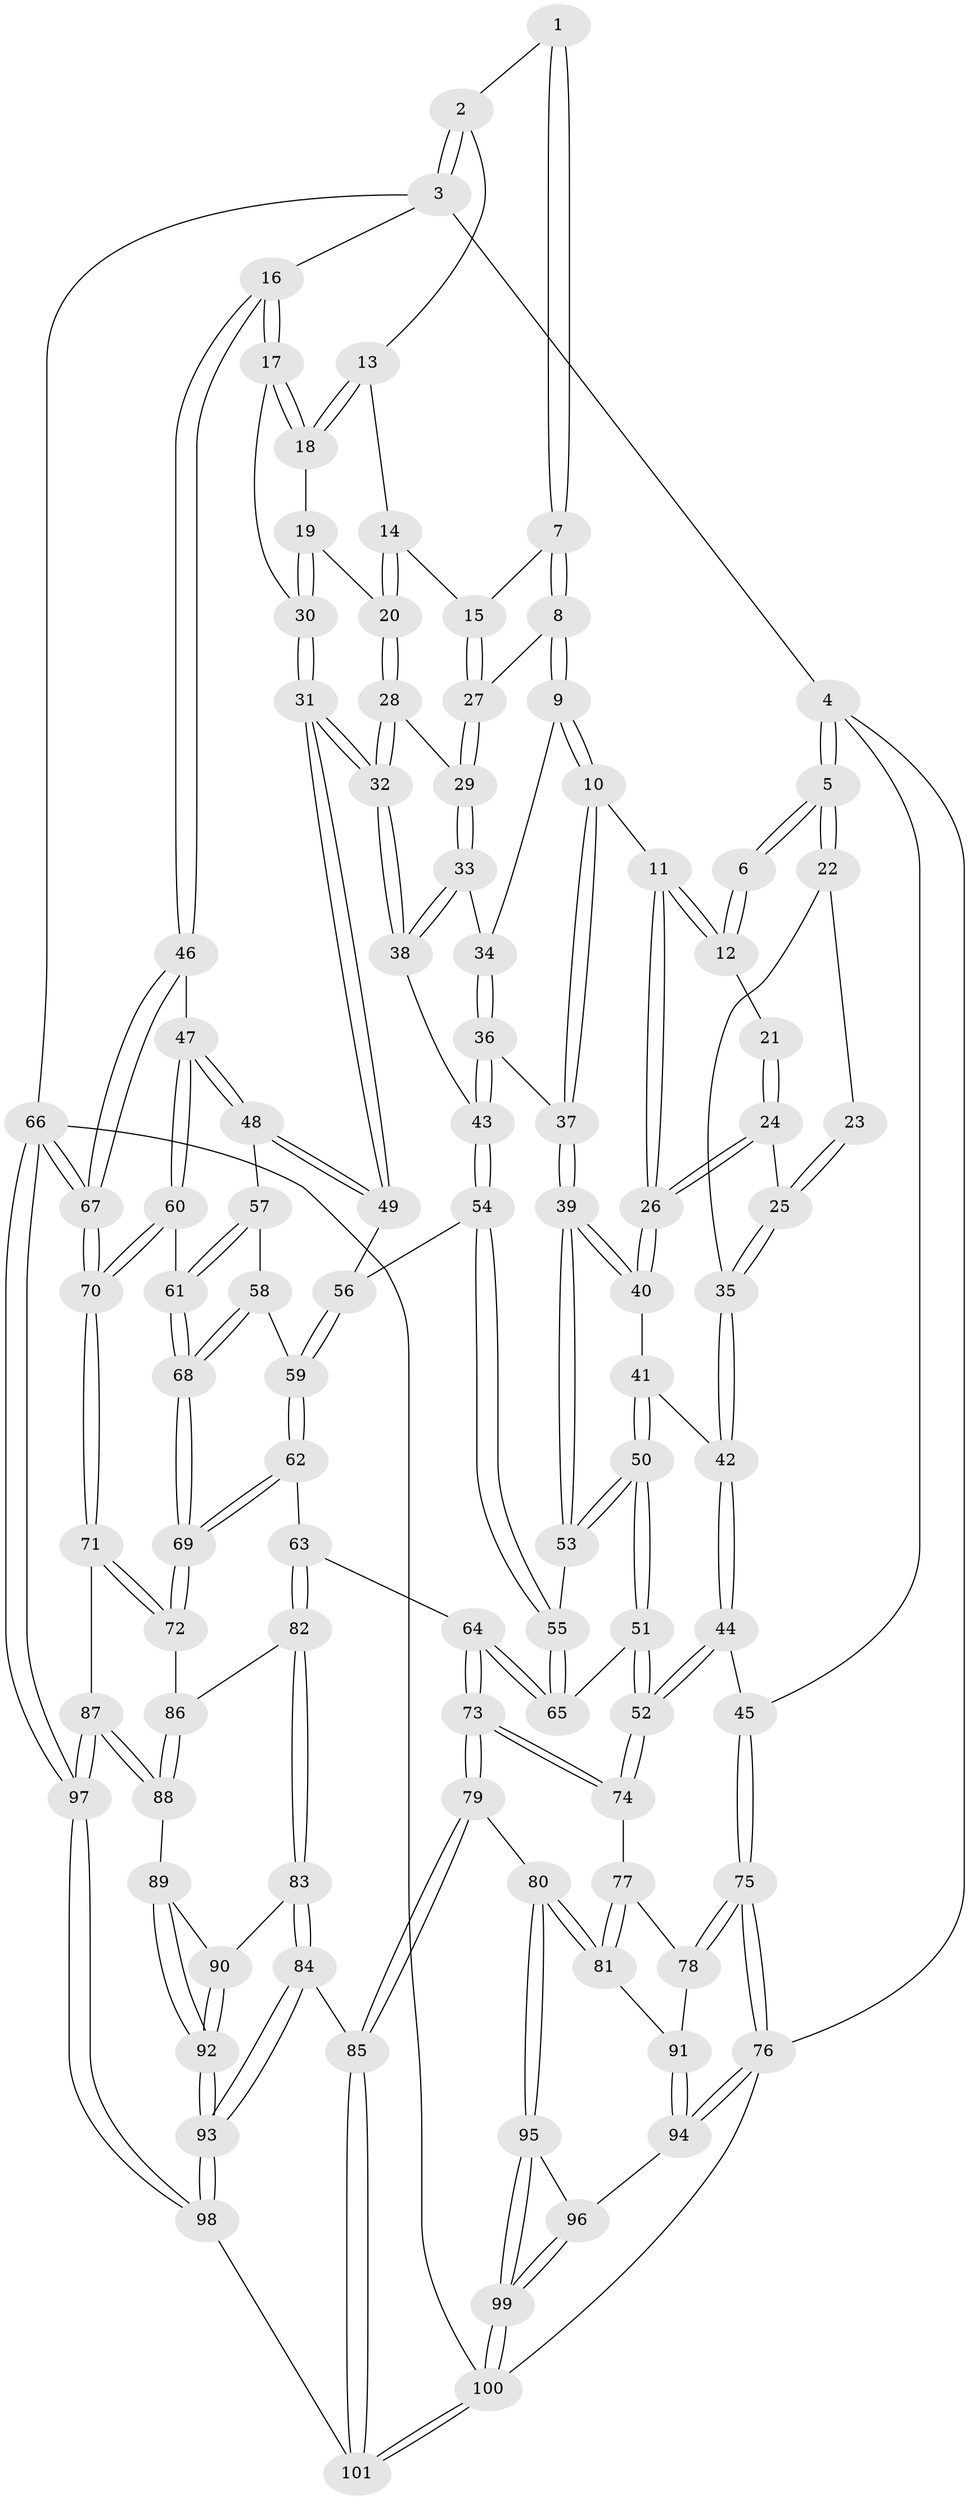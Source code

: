 // Generated by graph-tools (version 1.1) at 2025/11/02/21/25 10:11:13]
// undirected, 101 vertices, 249 edges
graph export_dot {
graph [start="1"]
  node [color=gray90,style=filled];
  1 [pos="+0.6426348265874591+0"];
  2 [pos="+0.8296775800267662+0"];
  3 [pos="+1+0"];
  4 [pos="+0+0"];
  5 [pos="+0+0"];
  6 [pos="+0.34240377966106356+0"];
  7 [pos="+0.6375825539392067+0"];
  8 [pos="+0.4330087035774544+0.1224281671775706"];
  9 [pos="+0.4206968450119277+0.13052704022784506"];
  10 [pos="+0.4099353553268332+0.13269169941771639"];
  11 [pos="+0.3837299373223975+0.11192242188679953"];
  12 [pos="+0.3552297781877936+0.0593420639420548"];
  13 [pos="+0.8143154609190111+0.0148671173750793"];
  14 [pos="+0.7787510763165123+0.07686501875174999"];
  15 [pos="+0.633590701805805+0.0729138048554555"];
  16 [pos="+1+0.14394238938806192"];
  17 [pos="+1+0.1580270764287194"];
  18 [pos="+0.8378783379276733+0.07996938504277097"];
  19 [pos="+0.8122479363295916+0.1527076553854925"];
  20 [pos="+0.7724023298382974+0.15151296494897892"];
  21 [pos="+0.2905252597237375+0.07113377812817043"];
  22 [pos="+0.03266005365593552+0.011560068450365594"];
  23 [pos="+0.26453673783251197+0.07298083513672517"];
  24 [pos="+0.22540754590284878+0.1844801074405294"];
  25 [pos="+0.20568935502153662+0.1777088782062844"];
  26 [pos="+0.24149124330916494+0.19161548794107128"];
  27 [pos="+0.6335304227644535+0.07339298673911071"];
  28 [pos="+0.7574701880335696+0.15766209360042785"];
  29 [pos="+0.6493123728089769+0.14020184092236113"];
  30 [pos="+0.876367341823292+0.18775929897970808"];
  31 [pos="+0.7841128992065772+0.3278277393976682"];
  32 [pos="+0.7794242114824655+0.3244628868241567"];
  33 [pos="+0.6439908829882535+0.15294221420455456"];
  34 [pos="+0.5456680975581879+0.19300771669804115"];
  35 [pos="+0.12539270328566599+0.16643325905547257"];
  36 [pos="+0.5266460863127406+0.2647166610722272"];
  37 [pos="+0.40009084597099337+0.28042490644695717"];
  38 [pos="+0.659074842388164+0.2866873168138249"];
  39 [pos="+0.37489807042195467+0.32431693079030277"];
  40 [pos="+0.2634042499046738+0.23596190665157343"];
  41 [pos="+0.18260129255970414+0.3176841960898929"];
  42 [pos="+0.11650640371089474+0.22949128914803377"];
  43 [pos="+0.6026369501885397+0.3273681479926893"];
  44 [pos="+0+0.42472197520459776"];
  45 [pos="+0+0.42886381600484436"];
  46 [pos="+1+0.30859252346922744"];
  47 [pos="+0.9778144496297998+0.38557407443267694"];
  48 [pos="+0.8521495360863293+0.3965361651861007"];
  49 [pos="+0.8009453288504741+0.35799592384122414"];
  50 [pos="+0.22720362122038495+0.4814956656468773"];
  51 [pos="+0.2239858768509454+0.4888894671083964"];
  52 [pos="+0.2125116217841026+0.5043971884632029"];
  53 [pos="+0.374510323647353+0.3280660843819667"];
  54 [pos="+0.5600177002432548+0.4419451232571924"];
  55 [pos="+0.5536632064666226+0.44762488977444254"];
  56 [pos="+0.6770926820546436+0.4433975795020862"];
  57 [pos="+0.8462449188950384+0.414733733580123"];
  58 [pos="+0.7870503105334243+0.5281723133478624"];
  59 [pos="+0.7378457906469179+0.5281490418730375"];
  60 [pos="+0.9253397410062274+0.5948398370800819"];
  61 [pos="+0.9134354893284651+0.5946049242461876"];
  62 [pos="+0.604372995064434+0.6181437387209984"];
  63 [pos="+0.5731077013155671+0.6218481322722902"];
  64 [pos="+0.5572905942929525+0.6118899340904377"];
  65 [pos="+0.5421906987689536+0.5085699888573717"];
  66 [pos="+1+1"];
  67 [pos="+1+0.7773376651883785"];
  68 [pos="+0.8265012092870015+0.6166572407707939"];
  69 [pos="+0.799666826413185+0.6749482756633213"];
  70 [pos="+1+0.775403599168397"];
  71 [pos="+0.921280741213225+0.7905576193736845"];
  72 [pos="+0.8010672944105998+0.6819166951377921"];
  73 [pos="+0.40338517053569345+0.6825761560450225"];
  74 [pos="+0.22468467660986452+0.5741956823168943"];
  75 [pos="+0+0.7516533861534006"];
  76 [pos="+0+1"];
  77 [pos="+0.20419100976394375+0.6092130053882842"];
  78 [pos="+0+0.7549215429619986"];
  79 [pos="+0.39389792684882047+0.8583837723059624"];
  80 [pos="+0.25230626361586095+0.8667149046165855"];
  81 [pos="+0.20459246211295734+0.8252210199531906"];
  82 [pos="+0.6139477090177725+0.7596028996820099"];
  83 [pos="+0.5951142356784613+0.8225920405534799"];
  84 [pos="+0.5010246698392502+0.8876844107825075"];
  85 [pos="+0.39472187808916104+0.8592342044947018"];
  86 [pos="+0.735182941882912+0.7677662782196942"];
  87 [pos="+0.8116588095645874+0.8901437689922681"];
  88 [pos="+0.7712594817991535+0.8762403392746113"];
  89 [pos="+0.7315430945650288+0.88803615712121"];
  90 [pos="+0.6302265645683627+0.8493262122574977"];
  91 [pos="+0.09718828716055336+0.8392470531862469"];
  92 [pos="+0.6511072313677445+1"];
  93 [pos="+0.6101279798558142+1"];
  94 [pos="+0.0862819569034491+0.9390119357284075"];
  95 [pos="+0.22754344304040028+0.9294224051573948"];
  96 [pos="+0.08744966113714622+0.9402941011948878"];
  97 [pos="+0.9488262718644896+1"];
  98 [pos="+0.6207031364893997+1"];
  99 [pos="+0.1948963928878728+1"];
  100 [pos="+0.20423699083386243+1"];
  101 [pos="+0.33328823594817264+1"];
  1 -- 2;
  1 -- 7;
  1 -- 7;
  2 -- 3;
  2 -- 3;
  2 -- 13;
  3 -- 4;
  3 -- 16;
  3 -- 66;
  4 -- 5;
  4 -- 5;
  4 -- 45;
  4 -- 76;
  5 -- 6;
  5 -- 6;
  5 -- 22;
  5 -- 22;
  6 -- 12;
  6 -- 12;
  7 -- 8;
  7 -- 8;
  7 -- 15;
  8 -- 9;
  8 -- 9;
  8 -- 27;
  9 -- 10;
  9 -- 10;
  9 -- 34;
  10 -- 11;
  10 -- 37;
  10 -- 37;
  11 -- 12;
  11 -- 12;
  11 -- 26;
  11 -- 26;
  12 -- 21;
  13 -- 14;
  13 -- 18;
  13 -- 18;
  14 -- 15;
  14 -- 20;
  14 -- 20;
  15 -- 27;
  15 -- 27;
  16 -- 17;
  16 -- 17;
  16 -- 46;
  16 -- 46;
  17 -- 18;
  17 -- 18;
  17 -- 30;
  18 -- 19;
  19 -- 20;
  19 -- 30;
  19 -- 30;
  20 -- 28;
  20 -- 28;
  21 -- 24;
  21 -- 24;
  22 -- 23;
  22 -- 35;
  23 -- 25;
  23 -- 25;
  24 -- 25;
  24 -- 26;
  24 -- 26;
  25 -- 35;
  25 -- 35;
  26 -- 40;
  26 -- 40;
  27 -- 29;
  27 -- 29;
  28 -- 29;
  28 -- 32;
  28 -- 32;
  29 -- 33;
  29 -- 33;
  30 -- 31;
  30 -- 31;
  31 -- 32;
  31 -- 32;
  31 -- 49;
  31 -- 49;
  32 -- 38;
  32 -- 38;
  33 -- 34;
  33 -- 38;
  33 -- 38;
  34 -- 36;
  34 -- 36;
  35 -- 42;
  35 -- 42;
  36 -- 37;
  36 -- 43;
  36 -- 43;
  37 -- 39;
  37 -- 39;
  38 -- 43;
  39 -- 40;
  39 -- 40;
  39 -- 53;
  39 -- 53;
  40 -- 41;
  41 -- 42;
  41 -- 50;
  41 -- 50;
  42 -- 44;
  42 -- 44;
  43 -- 54;
  43 -- 54;
  44 -- 45;
  44 -- 52;
  44 -- 52;
  45 -- 75;
  45 -- 75;
  46 -- 47;
  46 -- 67;
  46 -- 67;
  47 -- 48;
  47 -- 48;
  47 -- 60;
  47 -- 60;
  48 -- 49;
  48 -- 49;
  48 -- 57;
  49 -- 56;
  50 -- 51;
  50 -- 51;
  50 -- 53;
  50 -- 53;
  51 -- 52;
  51 -- 52;
  51 -- 65;
  52 -- 74;
  52 -- 74;
  53 -- 55;
  54 -- 55;
  54 -- 55;
  54 -- 56;
  55 -- 65;
  55 -- 65;
  56 -- 59;
  56 -- 59;
  57 -- 58;
  57 -- 61;
  57 -- 61;
  58 -- 59;
  58 -- 68;
  58 -- 68;
  59 -- 62;
  59 -- 62;
  60 -- 61;
  60 -- 70;
  60 -- 70;
  61 -- 68;
  61 -- 68;
  62 -- 63;
  62 -- 69;
  62 -- 69;
  63 -- 64;
  63 -- 82;
  63 -- 82;
  64 -- 65;
  64 -- 65;
  64 -- 73;
  64 -- 73;
  66 -- 67;
  66 -- 67;
  66 -- 97;
  66 -- 97;
  66 -- 100;
  67 -- 70;
  67 -- 70;
  68 -- 69;
  68 -- 69;
  69 -- 72;
  69 -- 72;
  70 -- 71;
  70 -- 71;
  71 -- 72;
  71 -- 72;
  71 -- 87;
  72 -- 86;
  73 -- 74;
  73 -- 74;
  73 -- 79;
  73 -- 79;
  74 -- 77;
  75 -- 76;
  75 -- 76;
  75 -- 78;
  75 -- 78;
  76 -- 94;
  76 -- 94;
  76 -- 100;
  77 -- 78;
  77 -- 81;
  77 -- 81;
  78 -- 91;
  79 -- 80;
  79 -- 85;
  79 -- 85;
  80 -- 81;
  80 -- 81;
  80 -- 95;
  80 -- 95;
  81 -- 91;
  82 -- 83;
  82 -- 83;
  82 -- 86;
  83 -- 84;
  83 -- 84;
  83 -- 90;
  84 -- 85;
  84 -- 93;
  84 -- 93;
  85 -- 101;
  85 -- 101;
  86 -- 88;
  86 -- 88;
  87 -- 88;
  87 -- 88;
  87 -- 97;
  87 -- 97;
  88 -- 89;
  89 -- 90;
  89 -- 92;
  89 -- 92;
  90 -- 92;
  90 -- 92;
  91 -- 94;
  91 -- 94;
  92 -- 93;
  92 -- 93;
  93 -- 98;
  93 -- 98;
  94 -- 96;
  95 -- 96;
  95 -- 99;
  95 -- 99;
  96 -- 99;
  96 -- 99;
  97 -- 98;
  97 -- 98;
  98 -- 101;
  99 -- 100;
  99 -- 100;
  100 -- 101;
  100 -- 101;
}

